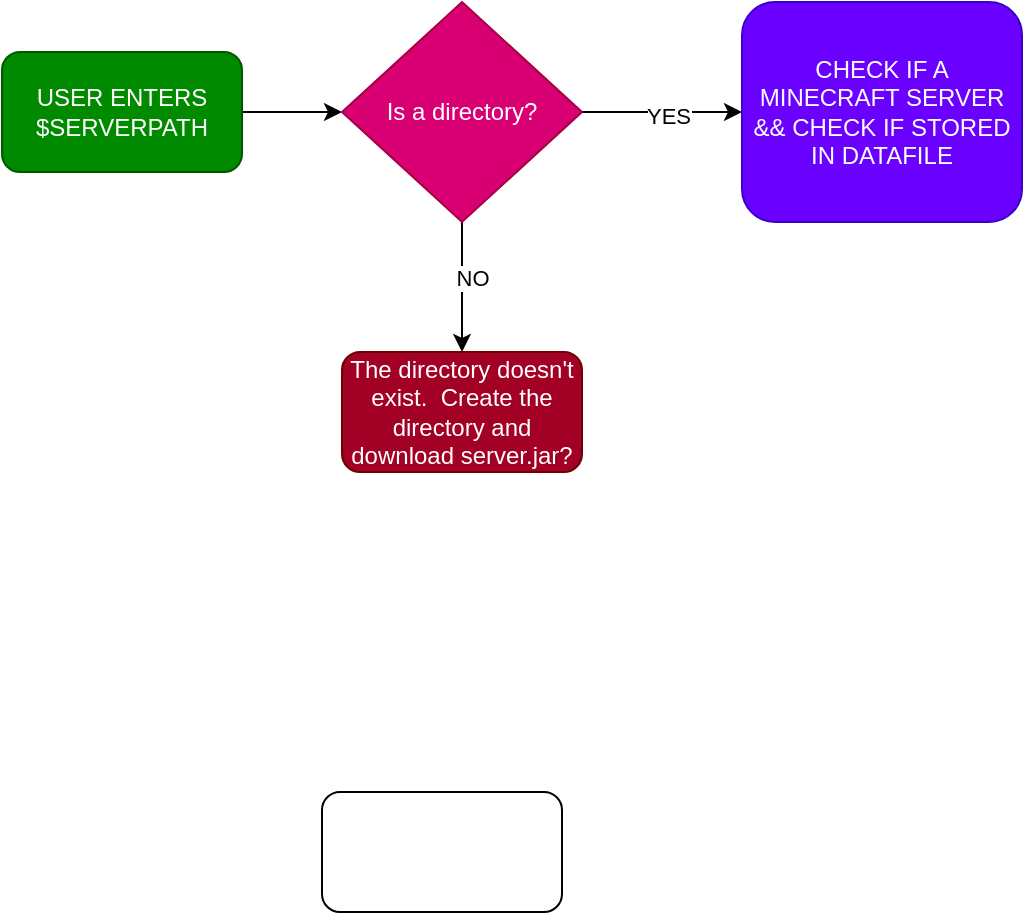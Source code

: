 <mxfile version="21.7.5" type="device">
  <diagram id="C5RBs43oDa-KdzZeNtuy" name="Page-1">
    <mxGraphModel dx="1434" dy="870" grid="1" gridSize="10" guides="1" tooltips="1" connect="1" arrows="1" fold="1" page="1" pageScale="1" pageWidth="827" pageHeight="1169" math="0" shadow="0">
      <root>
        <mxCell id="WIyWlLk6GJQsqaUBKTNV-0" />
        <mxCell id="WIyWlLk6GJQsqaUBKTNV-1" parent="WIyWlLk6GJQsqaUBKTNV-0" />
        <mxCell id="eQowv0AJm83JD-O_lnar-7" value="" style="edgeStyle=orthogonalEdgeStyle;rounded=0;orthogonalLoop=1;jettySize=auto;html=1;" edge="1" parent="WIyWlLk6GJQsqaUBKTNV-1" source="eQowv0AJm83JD-O_lnar-0" target="eQowv0AJm83JD-O_lnar-4">
          <mxGeometry relative="1" as="geometry" />
        </mxCell>
        <mxCell id="eQowv0AJm83JD-O_lnar-0" value="USER ENTERS $SERVERPATH" style="rounded=1;whiteSpace=wrap;html=1;fillColor=#008a00;fontColor=#ffffff;strokeColor=#005700;" vertex="1" parent="WIyWlLk6GJQsqaUBKTNV-1">
          <mxGeometry x="90" y="40" width="120" height="60" as="geometry" />
        </mxCell>
        <mxCell id="eQowv0AJm83JD-O_lnar-1" value="CHECK IF A MINECRAFT SERVER &amp;amp;&amp;amp; CHECK IF STORED IN DATAFILE" style="rounded=1;whiteSpace=wrap;html=1;fillColor=#6a00ff;fontColor=#ffffff;strokeColor=#3700CC;" vertex="1" parent="WIyWlLk6GJQsqaUBKTNV-1">
          <mxGeometry x="460" y="15" width="140" height="110" as="geometry" />
        </mxCell>
        <mxCell id="eQowv0AJm83JD-O_lnar-2" value="The directory doesn&#39;t exist.&amp;nbsp; Create the directory and download server.jar?" style="rounded=1;whiteSpace=wrap;html=1;fillColor=#a20025;fontColor=#ffffff;strokeColor=#6F0000;" vertex="1" parent="WIyWlLk6GJQsqaUBKTNV-1">
          <mxGeometry x="260" y="190" width="120" height="60" as="geometry" />
        </mxCell>
        <mxCell id="eQowv0AJm83JD-O_lnar-3" value="" style="rounded=1;whiteSpace=wrap;html=1;" vertex="1" parent="WIyWlLk6GJQsqaUBKTNV-1">
          <mxGeometry x="250" y="410" width="120" height="60" as="geometry" />
        </mxCell>
        <mxCell id="eQowv0AJm83JD-O_lnar-5" value="" style="edgeStyle=orthogonalEdgeStyle;rounded=0;orthogonalLoop=1;jettySize=auto;html=1;" edge="1" parent="WIyWlLk6GJQsqaUBKTNV-1" source="eQowv0AJm83JD-O_lnar-4" target="eQowv0AJm83JD-O_lnar-2">
          <mxGeometry relative="1" as="geometry" />
        </mxCell>
        <mxCell id="eQowv0AJm83JD-O_lnar-8" value="NO" style="edgeLabel;html=1;align=center;verticalAlign=middle;resizable=0;points=[];" vertex="1" connectable="0" parent="eQowv0AJm83JD-O_lnar-5">
          <mxGeometry x="-0.139" y="5" relative="1" as="geometry">
            <mxPoint as="offset" />
          </mxGeometry>
        </mxCell>
        <mxCell id="eQowv0AJm83JD-O_lnar-6" value="" style="edgeStyle=orthogonalEdgeStyle;rounded=0;orthogonalLoop=1;jettySize=auto;html=1;" edge="1" parent="WIyWlLk6GJQsqaUBKTNV-1" source="eQowv0AJm83JD-O_lnar-4" target="eQowv0AJm83JD-O_lnar-1">
          <mxGeometry relative="1" as="geometry" />
        </mxCell>
        <mxCell id="eQowv0AJm83JD-O_lnar-9" value="YES" style="edgeLabel;html=1;align=center;verticalAlign=middle;resizable=0;points=[];" vertex="1" connectable="0" parent="eQowv0AJm83JD-O_lnar-6">
          <mxGeometry x="0.067" y="-2" relative="1" as="geometry">
            <mxPoint as="offset" />
          </mxGeometry>
        </mxCell>
        <mxCell id="eQowv0AJm83JD-O_lnar-4" value="Is a directory?" style="rhombus;whiteSpace=wrap;html=1;fillColor=#d80073;fontColor=#ffffff;strokeColor=#A50040;" vertex="1" parent="WIyWlLk6GJQsqaUBKTNV-1">
          <mxGeometry x="260" y="15" width="120" height="110" as="geometry" />
        </mxCell>
      </root>
    </mxGraphModel>
  </diagram>
</mxfile>
